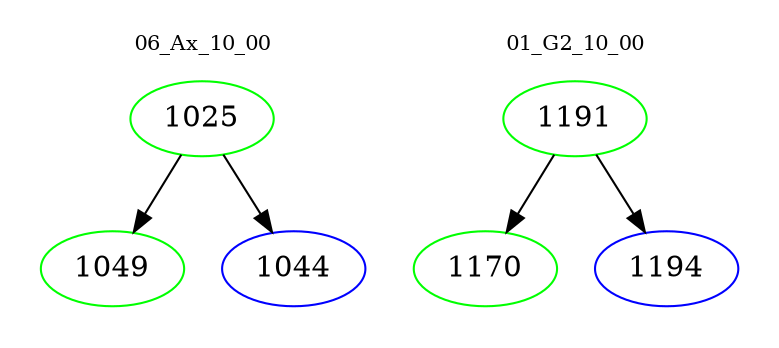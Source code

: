 digraph{
subgraph cluster_0 {
color = white
label = "06_Ax_10_00";
fontsize=10;
T0_1025 [label="1025", color="green"]
T0_1025 -> T0_1049 [color="black"]
T0_1049 [label="1049", color="green"]
T0_1025 -> T0_1044 [color="black"]
T0_1044 [label="1044", color="blue"]
}
subgraph cluster_1 {
color = white
label = "01_G2_10_00";
fontsize=10;
T1_1191 [label="1191", color="green"]
T1_1191 -> T1_1170 [color="black"]
T1_1170 [label="1170", color="green"]
T1_1191 -> T1_1194 [color="black"]
T1_1194 [label="1194", color="blue"]
}
}
